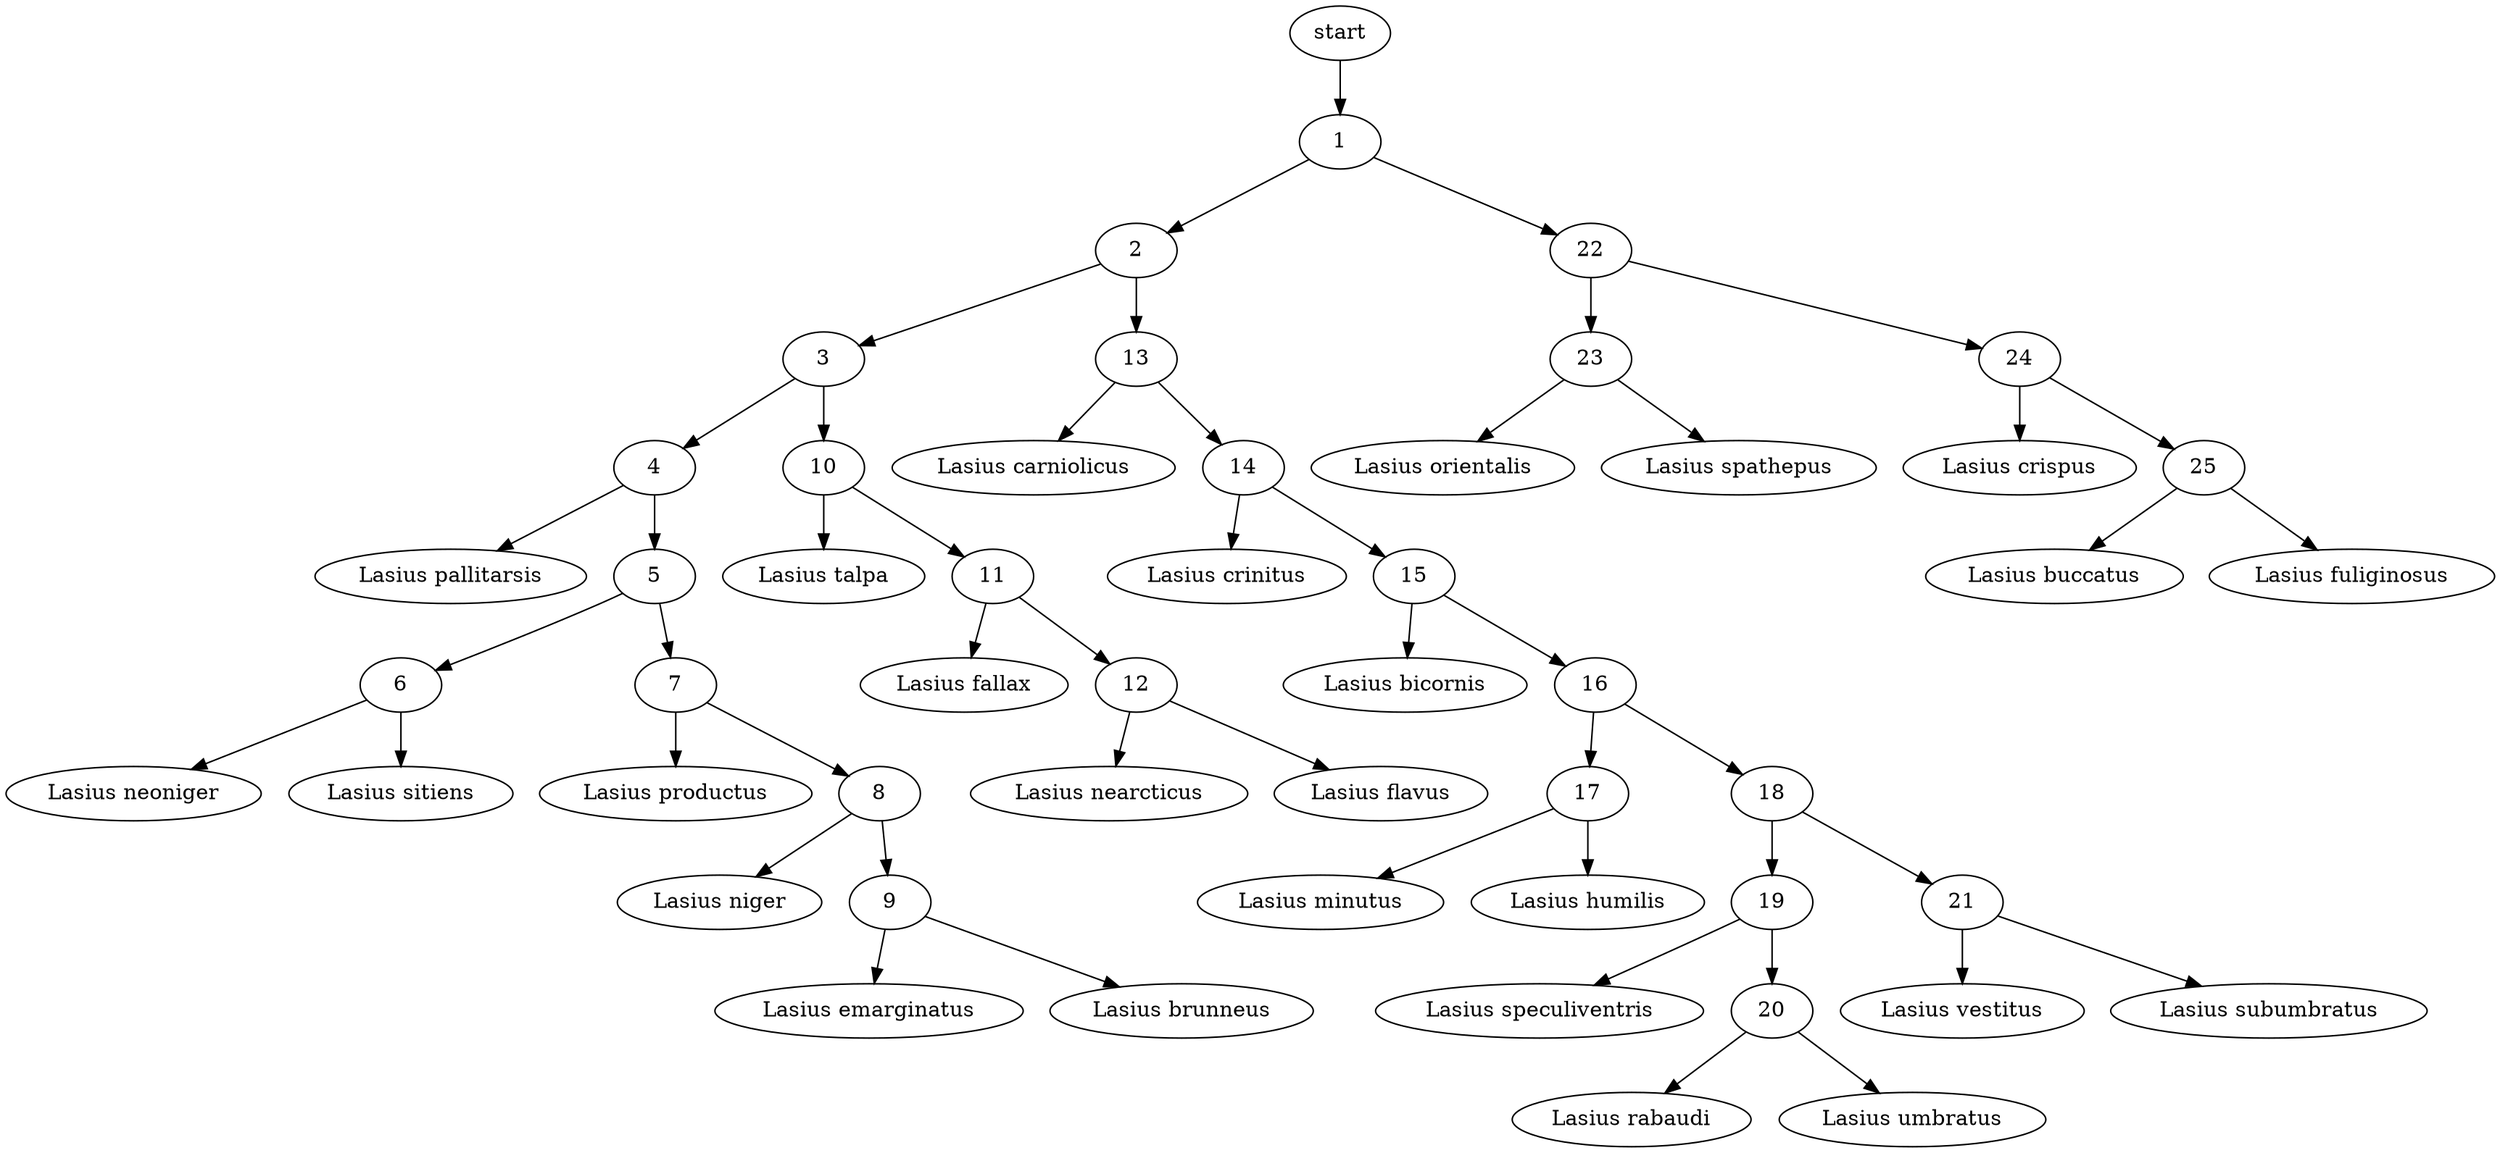 digraph data_graph {
    "start" -> "1" 
    "1" -> "2" 
    "1" -> "22" 
    "2" -> "3" 
    "2" -> "13" 
    "3" -> "4" 
    "3" -> "10" 
    "4" -> "Lasius pallitarsis" 
    "4" -> "5" 
    "5" -> "6" 
    "5" -> "7" 
    "6" -> "Lasius neoniger" 
    "6" -> "Lasius sitiens" 
    "7" -> "Lasius productus" 
    "7" -> "8" 
    "8" -> "Lasius niger" 
    "8" -> "9" 
    "9" -> "Lasius emarginatus" 
    "9" -> "Lasius brunneus" 
    "10" -> "Lasius talpa" 
    "10" -> "11" 
    "11" -> "Lasius fallax" 
    "11" -> "12" 
    "12" -> "Lasius nearcticus" 
    "12" -> "Lasius flavus" 
    "13" -> "Lasius carniolicus" 
    "13" -> "14" 
    "14" -> "Lasius crinitus" 
    "14" -> "15" 
    "15" -> "Lasius bicornis" 
    "15" -> "16" 
    "16" -> "17" 
    "16" -> "18" 
    "17" -> "Lasius minutus" 
    "17" -> "Lasius humilis" 
    "18" -> "19" 
    "18" -> "21" 
    "19" -> "Lasius speculiventris" 
    "19" -> "20" 
    "20" -> "Lasius rabaudi" 
    "20" -> "Lasius umbratus" 
    "21" -> "Lasius vestitus" 
    "21" -> "Lasius subumbratus" 
    "22" -> "23" 
    "22" -> "24" 
    "23" -> "Lasius orientalis" 
    "23" -> "Lasius spathepus" 
    "24" -> "Lasius crispus" 
    "24" -> "25" 
    "25" -> "Lasius buccatus" 
    "25" -> "Lasius fuliginosus" 
}
